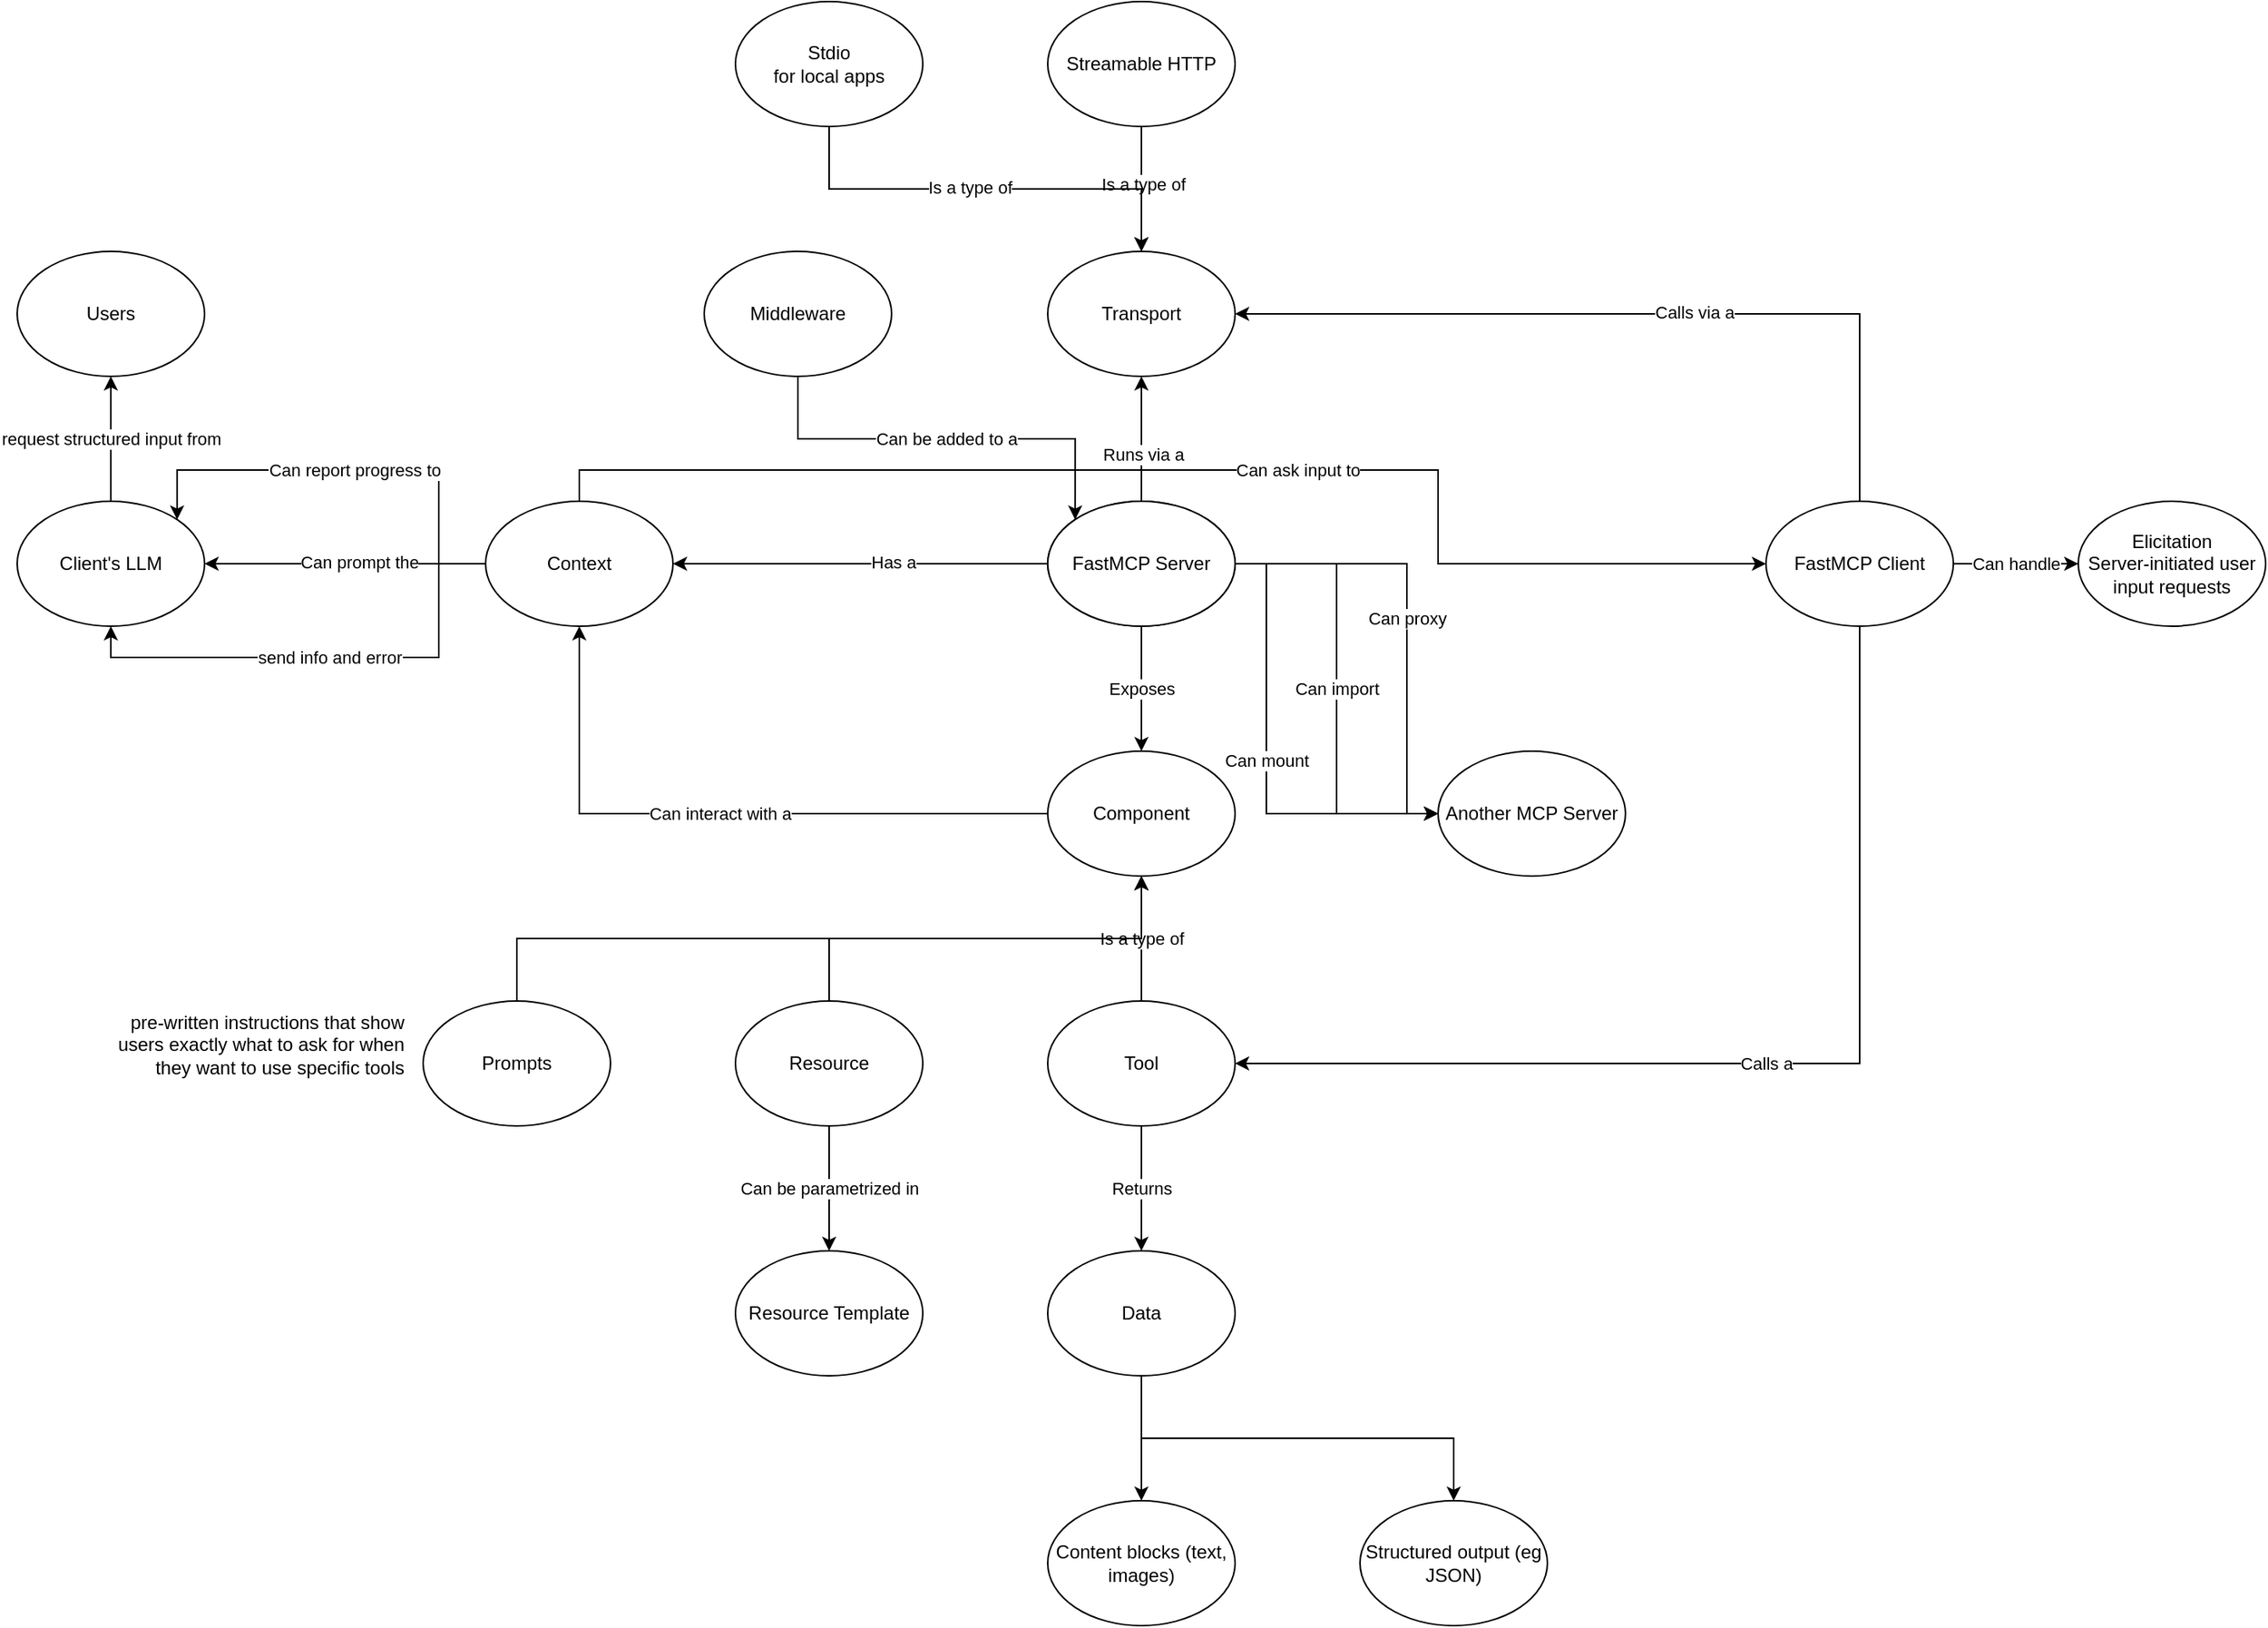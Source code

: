 <mxfile version="28.0.7">
  <diagram name="Page-1" id="dGMBE0odDQ3uSR8gZIi_">
    <mxGraphModel dx="2613" dy="1177" grid="1" gridSize="10" guides="1" tooltips="1" connect="1" arrows="1" fold="1" page="1" pageScale="1" pageWidth="850" pageHeight="1100" math="0" shadow="0">
      <root>
        <mxCell id="0" />
        <mxCell id="1" parent="0" />
        <mxCell id="ZOOlHC0b_KPHWnPwV2j9-1" value="FastMCP Server&lt;div&gt;&quot;FastMCP&quot;&lt;/div&gt;" style="ellipse;whiteSpace=wrap;html=1;" parent="1" vertex="1">
          <mxGeometry x="370" y="380" width="120" height="80" as="geometry" />
        </mxCell>
        <mxCell id="ZOOlHC0b_KPHWnPwV2j9-4" value="Exposes" style="edgeStyle=orthogonalEdgeStyle;rounded=0;orthogonalLoop=1;jettySize=auto;html=1;" parent="1" source="ZOOlHC0b_KPHWnPwV2j9-2" target="ZOOlHC0b_KPHWnPwV2j9-3" edge="1">
          <mxGeometry relative="1" as="geometry" />
        </mxCell>
        <mxCell id="ZOOlHC0b_KPHWnPwV2j9-8" value="" style="edgeStyle=orthogonalEdgeStyle;rounded=0;orthogonalLoop=1;jettySize=auto;html=1;" parent="1" source="ZOOlHC0b_KPHWnPwV2j9-2" target="ZOOlHC0b_KPHWnPwV2j9-7" edge="1">
          <mxGeometry relative="1" as="geometry" />
        </mxCell>
        <mxCell id="ZOOlHC0b_KPHWnPwV2j9-9" value="Runs via a" style="edgeLabel;html=1;align=center;verticalAlign=middle;resizable=0;points=[];" parent="ZOOlHC0b_KPHWnPwV2j9-8" vertex="1" connectable="0">
          <mxGeometry x="-0.25" y="-1" relative="1" as="geometry">
            <mxPoint as="offset" />
          </mxGeometry>
        </mxCell>
        <mxCell id="ZOOlHC0b_KPHWnPwV2j9-44" value="" style="edgeStyle=orthogonalEdgeStyle;rounded=0;orthogonalLoop=1;jettySize=auto;html=1;" parent="1" source="ZOOlHC0b_KPHWnPwV2j9-2" target="ZOOlHC0b_KPHWnPwV2j9-43" edge="1">
          <mxGeometry relative="1" as="geometry" />
        </mxCell>
        <mxCell id="ZOOlHC0b_KPHWnPwV2j9-45" value="Has a" style="edgeLabel;html=1;align=center;verticalAlign=middle;resizable=0;points=[];" parent="ZOOlHC0b_KPHWnPwV2j9-44" vertex="1" connectable="0">
          <mxGeometry x="-0.175" y="-1" relative="1" as="geometry">
            <mxPoint as="offset" />
          </mxGeometry>
        </mxCell>
        <mxCell id="ZOOlHC0b_KPHWnPwV2j9-57" value="Can proxy" style="edgeStyle=orthogonalEdgeStyle;rounded=0;orthogonalLoop=1;jettySize=auto;html=1;" parent="1" source="ZOOlHC0b_KPHWnPwV2j9-2" target="ZOOlHC0b_KPHWnPwV2j9-56" edge="1">
          <mxGeometry relative="1" as="geometry">
            <Array as="points">
              <mxPoint x="600" y="420" />
              <mxPoint x="600" y="580" />
            </Array>
          </mxGeometry>
        </mxCell>
        <mxCell id="ZOOlHC0b_KPHWnPwV2j9-58" value="Can import" style="edgeStyle=orthogonalEdgeStyle;rounded=0;orthogonalLoop=1;jettySize=auto;html=1;exitX=1;exitY=0.5;exitDx=0;exitDy=0;entryX=0;entryY=0.5;entryDx=0;entryDy=0;" parent="1" source="ZOOlHC0b_KPHWnPwV2j9-2" target="ZOOlHC0b_KPHWnPwV2j9-56" edge="1">
          <mxGeometry relative="1" as="geometry" />
        </mxCell>
        <mxCell id="ZOOlHC0b_KPHWnPwV2j9-59" value="Can mount" style="edgeStyle=orthogonalEdgeStyle;rounded=0;orthogonalLoop=1;jettySize=auto;html=1;exitX=1;exitY=0.5;exitDx=0;exitDy=0;entryX=0;entryY=0.5;entryDx=0;entryDy=0;" parent="1" source="ZOOlHC0b_KPHWnPwV2j9-2" target="ZOOlHC0b_KPHWnPwV2j9-56" edge="1">
          <mxGeometry x="0.004" relative="1" as="geometry">
            <Array as="points">
              <mxPoint x="510" y="420" />
              <mxPoint x="510" y="580" />
            </Array>
            <mxPoint as="offset" />
          </mxGeometry>
        </mxCell>
        <mxCell id="ZOOlHC0b_KPHWnPwV2j9-2" value="FastMCP Server" style="ellipse;whiteSpace=wrap;html=1;" parent="1" vertex="1">
          <mxGeometry x="370" y="380" width="120" height="80" as="geometry" />
        </mxCell>
        <mxCell id="ZOOlHC0b_KPHWnPwV2j9-19" value="Is a type of" style="edgeStyle=orthogonalEdgeStyle;rounded=0;orthogonalLoop=1;jettySize=auto;html=1;exitX=0.5;exitY=0;exitDx=0;exitDy=0;entryX=0.5;entryY=1;entryDx=0;entryDy=0;" parent="1" source="ZOOlHC0b_KPHWnPwV2j9-18" target="ZOOlHC0b_KPHWnPwV2j9-3" edge="1">
          <mxGeometry relative="1" as="geometry">
            <mxPoint x="460" y="660" as="targetPoint" />
            <mxPoint as="offset" />
          </mxGeometry>
        </mxCell>
        <mxCell id="ZOOlHC0b_KPHWnPwV2j9-46" value="Can interact with a" style="edgeStyle=orthogonalEdgeStyle;rounded=0;orthogonalLoop=1;jettySize=auto;html=1;exitX=0;exitY=0.5;exitDx=0;exitDy=0;entryX=0.5;entryY=1;entryDx=0;entryDy=0;" parent="1" source="ZOOlHC0b_KPHWnPwV2j9-3" target="ZOOlHC0b_KPHWnPwV2j9-43" edge="1">
          <mxGeometry relative="1" as="geometry" />
        </mxCell>
        <mxCell id="ZOOlHC0b_KPHWnPwV2j9-3" value="Component" style="ellipse;whiteSpace=wrap;html=1;" parent="1" vertex="1">
          <mxGeometry x="370" y="540" width="120" height="80" as="geometry" />
        </mxCell>
        <mxCell id="ZOOlHC0b_KPHWnPwV2j9-15" style="edgeStyle=orthogonalEdgeStyle;rounded=0;orthogonalLoop=1;jettySize=auto;html=1;exitX=0.5;exitY=0;exitDx=0;exitDy=0;entryX=1;entryY=0.5;entryDx=0;entryDy=0;" parent="1" source="ZOOlHC0b_KPHWnPwV2j9-5" target="ZOOlHC0b_KPHWnPwV2j9-7" edge="1">
          <mxGeometry relative="1" as="geometry" />
        </mxCell>
        <mxCell id="ZOOlHC0b_KPHWnPwV2j9-16" value="Calls via a" style="edgeLabel;html=1;align=center;verticalAlign=middle;resizable=0;points=[];" parent="ZOOlHC0b_KPHWnPwV2j9-15" vertex="1" connectable="0">
          <mxGeometry x="-0.131" y="-1" relative="1" as="geometry">
            <mxPoint as="offset" />
          </mxGeometry>
        </mxCell>
        <mxCell id="ZOOlHC0b_KPHWnPwV2j9-17" value="Calls a" style="edgeStyle=orthogonalEdgeStyle;rounded=0;orthogonalLoop=1;jettySize=auto;html=1;exitX=0.5;exitY=1;exitDx=0;exitDy=0;entryX=1;entryY=0.5;entryDx=0;entryDy=0;" parent="1" source="ZOOlHC0b_KPHWnPwV2j9-5" target="ZOOlHC0b_KPHWnPwV2j9-18" edge="1">
          <mxGeometry relative="1" as="geometry" />
        </mxCell>
        <mxCell id="WNi4kGSWefwoai5T9fBw-2" value="Can handle" style="edgeStyle=orthogonalEdgeStyle;rounded=0;orthogonalLoop=1;jettySize=auto;html=1;" edge="1" parent="1" source="ZOOlHC0b_KPHWnPwV2j9-5" target="WNi4kGSWefwoai5T9fBw-1">
          <mxGeometry relative="1" as="geometry" />
        </mxCell>
        <mxCell id="ZOOlHC0b_KPHWnPwV2j9-5" value="FastMCP Client" style="ellipse;whiteSpace=wrap;html=1;" parent="1" vertex="1">
          <mxGeometry x="830" y="380" width="120" height="80" as="geometry" />
        </mxCell>
        <mxCell id="ZOOlHC0b_KPHWnPwV2j9-7" value="Transport" style="ellipse;whiteSpace=wrap;html=1;" parent="1" vertex="1">
          <mxGeometry x="370" y="220" width="120" height="80" as="geometry" />
        </mxCell>
        <mxCell id="ZOOlHC0b_KPHWnPwV2j9-13" style="edgeStyle=orthogonalEdgeStyle;rounded=0;orthogonalLoop=1;jettySize=auto;html=1;exitX=0.5;exitY=1;exitDx=0;exitDy=0;entryX=0.5;entryY=0;entryDx=0;entryDy=0;" parent="1" source="ZOOlHC0b_KPHWnPwV2j9-10" target="ZOOlHC0b_KPHWnPwV2j9-7" edge="1">
          <mxGeometry relative="1" as="geometry" />
        </mxCell>
        <mxCell id="ZOOlHC0b_KPHWnPwV2j9-14" value="Is a type of" style="edgeLabel;html=1;align=center;verticalAlign=middle;resizable=0;points=[];" parent="ZOOlHC0b_KPHWnPwV2j9-13" vertex="1" connectable="0">
          <mxGeometry x="-0.075" y="1" relative="1" as="geometry">
            <mxPoint as="offset" />
          </mxGeometry>
        </mxCell>
        <mxCell id="ZOOlHC0b_KPHWnPwV2j9-10" value="Streamable HTTP" style="ellipse;whiteSpace=wrap;html=1;" parent="1" vertex="1">
          <mxGeometry x="370" y="60" width="120" height="80" as="geometry" />
        </mxCell>
        <mxCell id="ZOOlHC0b_KPHWnPwV2j9-34" value="Returns" style="edgeStyle=orthogonalEdgeStyle;rounded=0;orthogonalLoop=1;jettySize=auto;html=1;" parent="1" source="ZOOlHC0b_KPHWnPwV2j9-18" target="ZOOlHC0b_KPHWnPwV2j9-33" edge="1">
          <mxGeometry relative="1" as="geometry" />
        </mxCell>
        <mxCell id="ZOOlHC0b_KPHWnPwV2j9-18" value="Tool" style="ellipse;whiteSpace=wrap;html=1;" parent="1" vertex="1">
          <mxGeometry x="370" y="700" width="120" height="80" as="geometry" />
        </mxCell>
        <mxCell id="ZOOlHC0b_KPHWnPwV2j9-24" style="edgeStyle=orthogonalEdgeStyle;rounded=0;orthogonalLoop=1;jettySize=auto;html=1;exitX=0.5;exitY=0;exitDx=0;exitDy=0;entryX=0.5;entryY=1;entryDx=0;entryDy=0;" parent="1" source="ZOOlHC0b_KPHWnPwV2j9-20" target="ZOOlHC0b_KPHWnPwV2j9-3" edge="1">
          <mxGeometry relative="1" as="geometry" />
        </mxCell>
        <mxCell id="ZOOlHC0b_KPHWnPwV2j9-27" value="Can be parametrized in" style="edgeStyle=orthogonalEdgeStyle;rounded=0;orthogonalLoop=1;jettySize=auto;html=1;" parent="1" source="ZOOlHC0b_KPHWnPwV2j9-20" target="ZOOlHC0b_KPHWnPwV2j9-26" edge="1">
          <mxGeometry relative="1" as="geometry" />
        </mxCell>
        <mxCell id="ZOOlHC0b_KPHWnPwV2j9-20" value="Resource" style="ellipse;whiteSpace=wrap;html=1;" parent="1" vertex="1">
          <mxGeometry x="170" y="700" width="120" height="80" as="geometry" />
        </mxCell>
        <mxCell id="ZOOlHC0b_KPHWnPwV2j9-25" style="edgeStyle=orthogonalEdgeStyle;rounded=0;orthogonalLoop=1;jettySize=auto;html=1;exitX=0.5;exitY=0;exitDx=0;exitDy=0;entryX=0.5;entryY=1;entryDx=0;entryDy=0;" parent="1" source="ZOOlHC0b_KPHWnPwV2j9-22" target="ZOOlHC0b_KPHWnPwV2j9-3" edge="1">
          <mxGeometry relative="1" as="geometry" />
        </mxCell>
        <mxCell id="ZOOlHC0b_KPHWnPwV2j9-22" value="Prompts" style="ellipse;whiteSpace=wrap;html=1;" parent="1" vertex="1">
          <mxGeometry x="-30" y="700" width="120" height="80" as="geometry" />
        </mxCell>
        <mxCell id="ZOOlHC0b_KPHWnPwV2j9-26" value="Resource Template" style="ellipse;whiteSpace=wrap;html=1;" parent="1" vertex="1">
          <mxGeometry x="170" y="860" width="120" height="80" as="geometry" />
        </mxCell>
        <mxCell id="ZOOlHC0b_KPHWnPwV2j9-29" value="Stdio&lt;div&gt;for local apps&lt;/div&gt;" style="ellipse;whiteSpace=wrap;html=1;" parent="1" vertex="1">
          <mxGeometry x="170" y="60" width="120" height="80" as="geometry" />
        </mxCell>
        <mxCell id="ZOOlHC0b_KPHWnPwV2j9-31" style="edgeStyle=orthogonalEdgeStyle;rounded=0;orthogonalLoop=1;jettySize=auto;html=1;exitX=0.5;exitY=1;exitDx=0;exitDy=0;entryX=0.5;entryY=0;entryDx=0;entryDy=0;" parent="1" source="ZOOlHC0b_KPHWnPwV2j9-29" target="ZOOlHC0b_KPHWnPwV2j9-7" edge="1">
          <mxGeometry relative="1" as="geometry">
            <mxPoint x="430" y="160" as="sourcePoint" />
            <mxPoint x="430" y="240" as="targetPoint" />
          </mxGeometry>
        </mxCell>
        <mxCell id="ZOOlHC0b_KPHWnPwV2j9-32" value="Is a type of" style="edgeLabel;html=1;align=center;verticalAlign=middle;resizable=0;points=[];" parent="ZOOlHC0b_KPHWnPwV2j9-31" vertex="1" connectable="0">
          <mxGeometry x="-0.075" y="1" relative="1" as="geometry">
            <mxPoint as="offset" />
          </mxGeometry>
        </mxCell>
        <mxCell id="ZOOlHC0b_KPHWnPwV2j9-36" value="" style="edgeStyle=orthogonalEdgeStyle;rounded=0;orthogonalLoop=1;jettySize=auto;html=1;" parent="1" source="ZOOlHC0b_KPHWnPwV2j9-33" target="ZOOlHC0b_KPHWnPwV2j9-35" edge="1">
          <mxGeometry relative="1" as="geometry" />
        </mxCell>
        <mxCell id="ZOOlHC0b_KPHWnPwV2j9-38" value="" style="edgeStyle=orthogonalEdgeStyle;rounded=0;orthogonalLoop=1;jettySize=auto;html=1;exitX=0.5;exitY=1;exitDx=0;exitDy=0;" parent="1" source="ZOOlHC0b_KPHWnPwV2j9-33" target="ZOOlHC0b_KPHWnPwV2j9-37" edge="1">
          <mxGeometry relative="1" as="geometry" />
        </mxCell>
        <mxCell id="ZOOlHC0b_KPHWnPwV2j9-33" value="Data" style="ellipse;whiteSpace=wrap;html=1;" parent="1" vertex="1">
          <mxGeometry x="370" y="860" width="120" height="80" as="geometry" />
        </mxCell>
        <mxCell id="ZOOlHC0b_KPHWnPwV2j9-35" value="Content blocks (text, images)" style="ellipse;whiteSpace=wrap;html=1;" parent="1" vertex="1">
          <mxGeometry x="370" y="1020" width="120" height="80" as="geometry" />
        </mxCell>
        <mxCell id="ZOOlHC0b_KPHWnPwV2j9-37" value="Structured output (eg JSON)" style="ellipse;whiteSpace=wrap;html=1;" parent="1" vertex="1">
          <mxGeometry x="570" y="1020" width="120" height="80" as="geometry" />
        </mxCell>
        <mxCell id="ZOOlHC0b_KPHWnPwV2j9-49" value="" style="edgeStyle=orthogonalEdgeStyle;rounded=0;orthogonalLoop=1;jettySize=auto;html=1;" parent="1" source="ZOOlHC0b_KPHWnPwV2j9-43" target="ZOOlHC0b_KPHWnPwV2j9-48" edge="1">
          <mxGeometry relative="1" as="geometry" />
        </mxCell>
        <mxCell id="ZOOlHC0b_KPHWnPwV2j9-50" value="Can prompt the" style="edgeLabel;html=1;align=center;verticalAlign=middle;resizable=0;points=[];" parent="ZOOlHC0b_KPHWnPwV2j9-49" vertex="1" connectable="0">
          <mxGeometry x="-0.1" y="-1" relative="1" as="geometry">
            <mxPoint as="offset" />
          </mxGeometry>
        </mxCell>
        <mxCell id="ZOOlHC0b_KPHWnPwV2j9-53" value="Can ask input to" style="edgeStyle=orthogonalEdgeStyle;rounded=0;orthogonalLoop=1;jettySize=auto;html=1;exitX=0.5;exitY=0;exitDx=0;exitDy=0;entryX=0;entryY=0.5;entryDx=0;entryDy=0;" parent="1" source="ZOOlHC0b_KPHWnPwV2j9-43" target="ZOOlHC0b_KPHWnPwV2j9-5" edge="1">
          <mxGeometry x="0.143" relative="1" as="geometry">
            <Array as="points">
              <mxPoint x="70" y="360" />
              <mxPoint x="620" y="360" />
              <mxPoint x="620" y="420" />
            </Array>
            <mxPoint as="offset" />
          </mxGeometry>
        </mxCell>
        <mxCell id="ZOOlHC0b_KPHWnPwV2j9-62" value="send info and error" style="edgeStyle=orthogonalEdgeStyle;rounded=0;orthogonalLoop=1;jettySize=auto;html=1;exitX=0;exitY=0.5;exitDx=0;exitDy=0;entryX=0.5;entryY=1;entryDx=0;entryDy=0;" parent="1" source="ZOOlHC0b_KPHWnPwV2j9-43" target="ZOOlHC0b_KPHWnPwV2j9-48" edge="1">
          <mxGeometry relative="1" as="geometry">
            <Array as="points">
              <mxPoint x="-20" y="420" />
              <mxPoint x="-20" y="480" />
              <mxPoint x="-230" y="480" />
            </Array>
          </mxGeometry>
        </mxCell>
        <mxCell id="ZOOlHC0b_KPHWnPwV2j9-64" value="Can report progress to" style="edgeStyle=orthogonalEdgeStyle;rounded=0;orthogonalLoop=1;jettySize=auto;html=1;exitX=0;exitY=0.5;exitDx=0;exitDy=0;entryX=1;entryY=0;entryDx=0;entryDy=0;" parent="1" source="ZOOlHC0b_KPHWnPwV2j9-43" target="ZOOlHC0b_KPHWnPwV2j9-48" edge="1">
          <mxGeometry relative="1" as="geometry">
            <Array as="points">
              <mxPoint x="-20" y="420" />
              <mxPoint x="-20" y="360" />
              <mxPoint x="-188" y="360" />
            </Array>
          </mxGeometry>
        </mxCell>
        <mxCell id="ZOOlHC0b_KPHWnPwV2j9-43" value="Context" style="ellipse;whiteSpace=wrap;html=1;" parent="1" vertex="1">
          <mxGeometry x="10" y="380" width="120" height="80" as="geometry" />
        </mxCell>
        <mxCell id="ZOOlHC0b_KPHWnPwV2j9-61" value="request structured input from" style="edgeStyle=orthogonalEdgeStyle;rounded=0;orthogonalLoop=1;jettySize=auto;html=1;" parent="1" source="ZOOlHC0b_KPHWnPwV2j9-48" target="ZOOlHC0b_KPHWnPwV2j9-60" edge="1">
          <mxGeometry relative="1" as="geometry" />
        </mxCell>
        <mxCell id="ZOOlHC0b_KPHWnPwV2j9-48" value="Client&#39;s LLM" style="ellipse;whiteSpace=wrap;html=1;" parent="1" vertex="1">
          <mxGeometry x="-290" y="380" width="120" height="80" as="geometry" />
        </mxCell>
        <mxCell id="ZOOlHC0b_KPHWnPwV2j9-55" value="pre-written instructions that show users exactly what to ask for when they want to use specific tools" style="text;whiteSpace=wrap;align=right;" parent="1" vertex="1">
          <mxGeometry x="-240" y="700" width="200" height="55" as="geometry" />
        </mxCell>
        <mxCell id="ZOOlHC0b_KPHWnPwV2j9-56" value="Another MCP Server" style="ellipse;whiteSpace=wrap;html=1;" parent="1" vertex="1">
          <mxGeometry x="620" y="540" width="120" height="80" as="geometry" />
        </mxCell>
        <mxCell id="ZOOlHC0b_KPHWnPwV2j9-60" value="Users" style="ellipse;whiteSpace=wrap;html=1;" parent="1" vertex="1">
          <mxGeometry x="-290" y="220" width="120" height="80" as="geometry" />
        </mxCell>
        <mxCell id="ZOOlHC0b_KPHWnPwV2j9-66" value="Can be added to a" style="edgeStyle=orthogonalEdgeStyle;rounded=0;orthogonalLoop=1;jettySize=auto;html=1;exitX=0.5;exitY=1;exitDx=0;exitDy=0;entryX=0;entryY=0;entryDx=0;entryDy=0;" parent="1" source="ZOOlHC0b_KPHWnPwV2j9-65" target="ZOOlHC0b_KPHWnPwV2j9-2" edge="1">
          <mxGeometry relative="1" as="geometry" />
        </mxCell>
        <mxCell id="ZOOlHC0b_KPHWnPwV2j9-65" value="Middleware" style="ellipse;whiteSpace=wrap;html=1;" parent="1" vertex="1">
          <mxGeometry x="150" y="220" width="120" height="80" as="geometry" />
        </mxCell>
        <mxCell id="WNi4kGSWefwoai5T9fBw-1" value="Elicitation&lt;br&gt;Server-initiated user input requests" style="ellipse;whiteSpace=wrap;html=1;" vertex="1" parent="1">
          <mxGeometry x="1030" y="380" width="120" height="80" as="geometry" />
        </mxCell>
      </root>
    </mxGraphModel>
  </diagram>
</mxfile>
